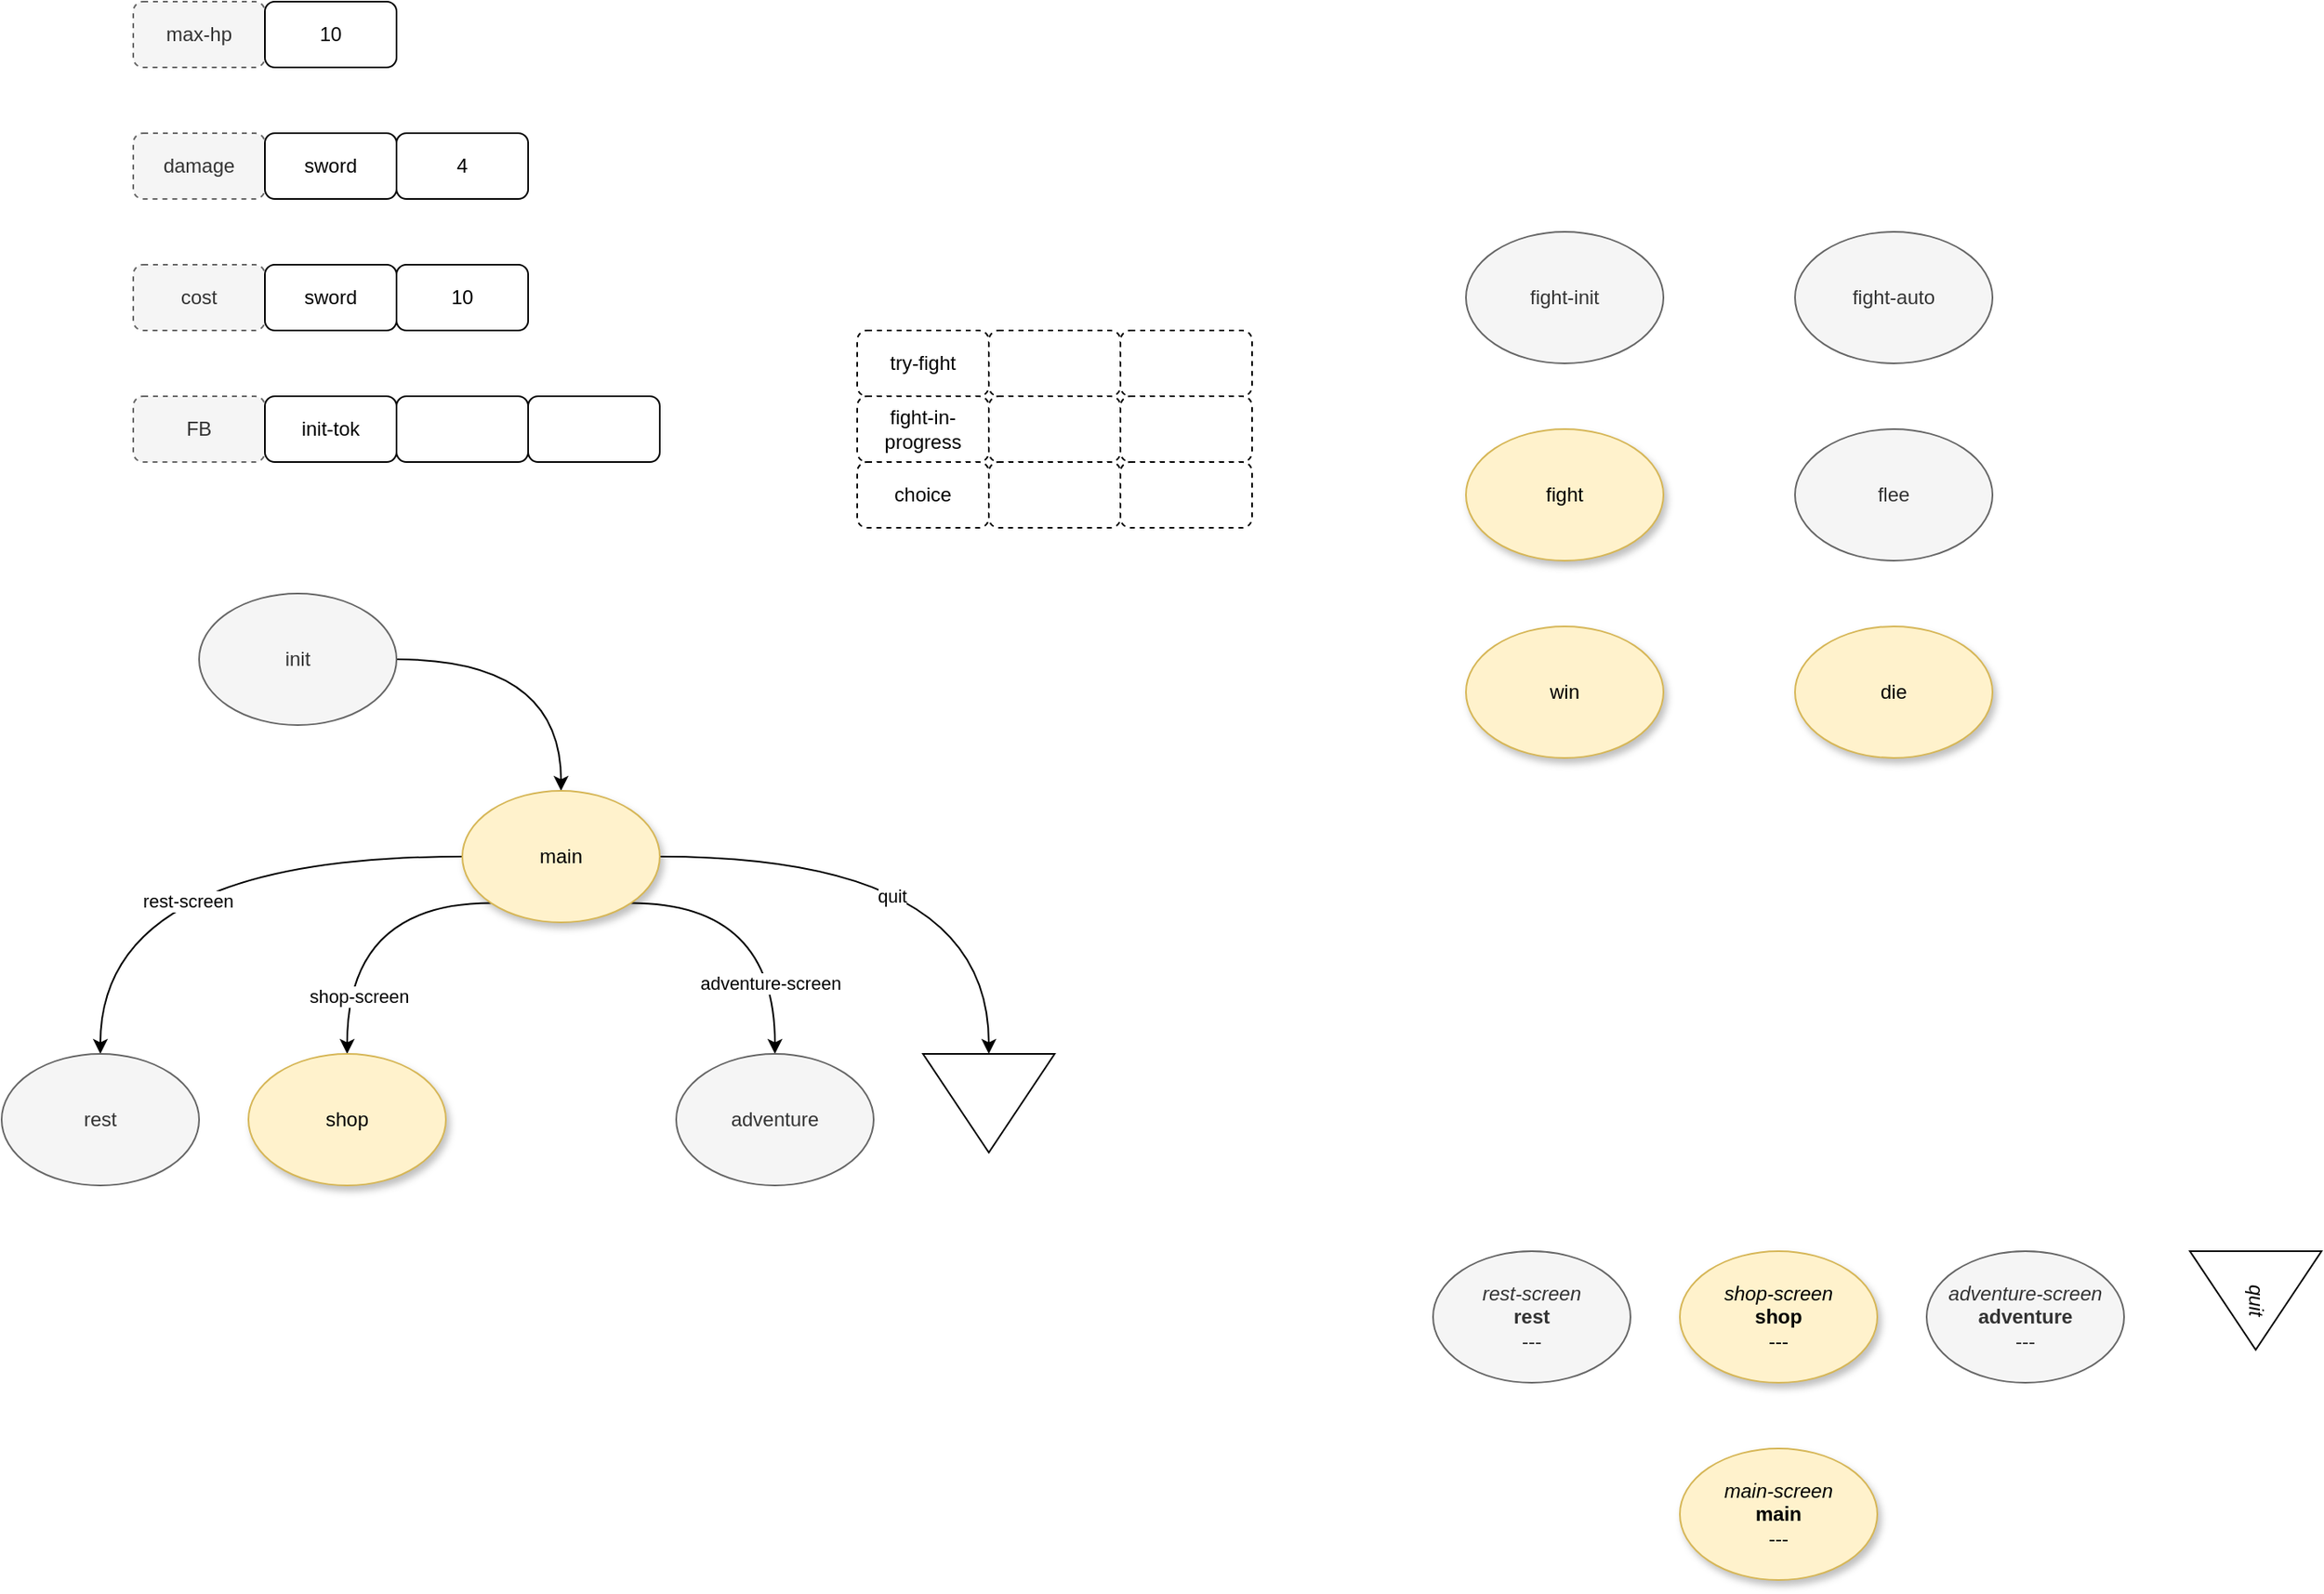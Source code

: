 <mxfile version="22.1.11" type="device">
  <diagram name="Page-1" id="kYCoObolUsDS17x6vWyr">
    <mxGraphModel dx="1489" dy="1364" grid="1" gridSize="10" guides="1" tooltips="1" connect="1" arrows="1" fold="1" page="1" pageScale="1" pageWidth="850" pageHeight="1100" math="0" shadow="0">
      <root>
        <mxCell id="0" />
        <mxCell id="1" parent="0" />
        <mxCell id="eRDDxc50sSVSgVg4yxeV-1" value="max-hp" style="rounded=1;whiteSpace=wrap;html=1;dashed=1;fillColor=#f5f5f5;fontColor=#333333;strokeColor=#666666;" parent="1" vertex="1">
          <mxGeometry x="80" y="80" width="80" height="40" as="geometry" />
        </mxCell>
        <mxCell id="eRDDxc50sSVSgVg4yxeV-2" value="10" style="rounded=1;whiteSpace=wrap;html=1;" parent="1" vertex="1">
          <mxGeometry x="160" y="80" width="80" height="40" as="geometry" />
        </mxCell>
        <mxCell id="eRDDxc50sSVSgVg4yxeV-3" value="damage" style="rounded=1;whiteSpace=wrap;html=1;dashed=1;fillColor=#f5f5f5;fontColor=#333333;strokeColor=#666666;" parent="1" vertex="1">
          <mxGeometry x="80" y="160" width="80" height="40" as="geometry" />
        </mxCell>
        <mxCell id="eRDDxc50sSVSgVg4yxeV-4" value="sword" style="rounded=1;whiteSpace=wrap;html=1;" parent="1" vertex="1">
          <mxGeometry x="160" y="160" width="80" height="40" as="geometry" />
        </mxCell>
        <mxCell id="eRDDxc50sSVSgVg4yxeV-5" value="4" style="rounded=1;whiteSpace=wrap;html=1;" parent="1" vertex="1">
          <mxGeometry x="240" y="160" width="80" height="40" as="geometry" />
        </mxCell>
        <mxCell id="eRDDxc50sSVSgVg4yxeV-6" value="cost" style="rounded=1;whiteSpace=wrap;html=1;dashed=1;fillColor=#f5f5f5;fontColor=#333333;strokeColor=#666666;" parent="1" vertex="1">
          <mxGeometry x="80" y="240" width="80" height="40" as="geometry" />
        </mxCell>
        <mxCell id="eRDDxc50sSVSgVg4yxeV-7" value="sword" style="rounded=1;whiteSpace=wrap;html=1;" parent="1" vertex="1">
          <mxGeometry x="160" y="240" width="80" height="40" as="geometry" />
        </mxCell>
        <mxCell id="eRDDxc50sSVSgVg4yxeV-8" value="10" style="rounded=1;whiteSpace=wrap;html=1;" parent="1" vertex="1">
          <mxGeometry x="240" y="240" width="80" height="40" as="geometry" />
        </mxCell>
        <mxCell id="0PxDAu5VYPCIFjxEA3yo-1" value="FB" style="rounded=1;whiteSpace=wrap;html=1;dashed=1;fillColor=#f5f5f5;fontColor=#333333;strokeColor=#666666;" vertex="1" parent="1">
          <mxGeometry x="80" y="320" width="80" height="40" as="geometry" />
        </mxCell>
        <mxCell id="0PxDAu5VYPCIFjxEA3yo-2" value="init-tok" style="rounded=1;whiteSpace=wrap;html=1;" vertex="1" parent="1">
          <mxGeometry x="160" y="320" width="80" height="40" as="geometry" />
        </mxCell>
        <mxCell id="0PxDAu5VYPCIFjxEA3yo-3" value="" style="rounded=1;whiteSpace=wrap;html=1;" vertex="1" parent="1">
          <mxGeometry x="240" y="320" width="80" height="40" as="geometry" />
        </mxCell>
        <mxCell id="0PxDAu5VYPCIFjxEA3yo-4" value="" style="rounded=1;whiteSpace=wrap;html=1;" vertex="1" parent="1">
          <mxGeometry x="320" y="320" width="80" height="40" as="geometry" />
        </mxCell>
        <mxCell id="0PxDAu5VYPCIFjxEA3yo-41" style="edgeStyle=orthogonalEdgeStyle;orthogonalLoop=1;jettySize=auto;html=1;exitX=1;exitY=0.5;exitDx=0;exitDy=0;entryX=0.5;entryY=0;entryDx=0;entryDy=0;curved=1;" edge="1" parent="1" source="0PxDAu5VYPCIFjxEA3yo-5" target="0PxDAu5VYPCIFjxEA3yo-6">
          <mxGeometry relative="1" as="geometry" />
        </mxCell>
        <mxCell id="0PxDAu5VYPCIFjxEA3yo-5" value="init" style="ellipse;whiteSpace=wrap;html=1;fillColor=#f5f5f5;fontColor=#333333;strokeColor=#666666;" vertex="1" parent="1">
          <mxGeometry x="120" y="440" width="120" height="80" as="geometry" />
        </mxCell>
        <mxCell id="0PxDAu5VYPCIFjxEA3yo-44" style="edgeStyle=orthogonalEdgeStyle;orthogonalLoop=1;jettySize=auto;html=1;exitX=0;exitY=0.5;exitDx=0;exitDy=0;entryX=0.5;entryY=0;entryDx=0;entryDy=0;curved=1;" edge="1" parent="1" source="0PxDAu5VYPCIFjxEA3yo-6" target="0PxDAu5VYPCIFjxEA3yo-31">
          <mxGeometry relative="1" as="geometry" />
        </mxCell>
        <mxCell id="0PxDAu5VYPCIFjxEA3yo-57" value="rest-screen" style="edgeLabel;html=1;align=center;verticalAlign=middle;resizable=0;points=[];fontSize=11;fontFamily=Helvetica;fontColor=default;" vertex="1" connectable="0" parent="0PxDAu5VYPCIFjxEA3yo-44">
          <mxGeometry x="-0.018" y="27" relative="1" as="geometry">
            <mxPoint as="offset" />
          </mxGeometry>
        </mxCell>
        <mxCell id="0PxDAu5VYPCIFjxEA3yo-45" style="edgeStyle=orthogonalEdgeStyle;shape=connector;curved=1;rounded=1;orthogonalLoop=1;jettySize=auto;html=1;exitX=1;exitY=0.5;exitDx=0;exitDy=0;entryX=0;entryY=0.5;entryDx=0;entryDy=0;labelBackgroundColor=default;strokeColor=default;align=center;verticalAlign=middle;fontFamily=Helvetica;fontSize=11;fontColor=default;endArrow=classic;" edge="1" parent="1" source="0PxDAu5VYPCIFjxEA3yo-6" target="0PxDAu5VYPCIFjxEA3yo-43">
          <mxGeometry relative="1" as="geometry" />
        </mxCell>
        <mxCell id="0PxDAu5VYPCIFjxEA3yo-60" value="quit" style="edgeLabel;html=1;align=center;verticalAlign=middle;resizable=0;points=[];fontSize=11;fontFamily=Helvetica;fontColor=default;" vertex="1" connectable="0" parent="0PxDAu5VYPCIFjxEA3yo-45">
          <mxGeometry x="-0.119" y="-24" relative="1" as="geometry">
            <mxPoint as="offset" />
          </mxGeometry>
        </mxCell>
        <mxCell id="0PxDAu5VYPCIFjxEA3yo-46" style="edgeStyle=orthogonalEdgeStyle;shape=connector;curved=1;rounded=1;orthogonalLoop=1;jettySize=auto;html=1;exitX=0;exitY=1;exitDx=0;exitDy=0;entryX=0.5;entryY=0;entryDx=0;entryDy=0;labelBackgroundColor=default;strokeColor=default;align=center;verticalAlign=middle;fontFamily=Helvetica;fontSize=11;fontColor=default;endArrow=classic;" edge="1" parent="1" source="0PxDAu5VYPCIFjxEA3yo-6" target="0PxDAu5VYPCIFjxEA3yo-32">
          <mxGeometry relative="1" as="geometry" />
        </mxCell>
        <mxCell id="0PxDAu5VYPCIFjxEA3yo-58" value="shop-screen" style="edgeLabel;html=1;align=center;verticalAlign=middle;resizable=0;points=[];fontSize=11;fontFamily=Helvetica;fontColor=default;" vertex="1" connectable="0" parent="0PxDAu5VYPCIFjxEA3yo-46">
          <mxGeometry x="0.61" y="7" relative="1" as="geometry">
            <mxPoint as="offset" />
          </mxGeometry>
        </mxCell>
        <mxCell id="0PxDAu5VYPCIFjxEA3yo-47" style="edgeStyle=orthogonalEdgeStyle;shape=connector;curved=1;rounded=1;orthogonalLoop=1;jettySize=auto;html=1;exitX=1;exitY=1;exitDx=0;exitDy=0;entryX=0.5;entryY=0;entryDx=0;entryDy=0;labelBackgroundColor=default;strokeColor=default;align=center;verticalAlign=middle;fontFamily=Helvetica;fontSize=11;fontColor=default;endArrow=classic;" edge="1" parent="1" source="0PxDAu5VYPCIFjxEA3yo-6" target="0PxDAu5VYPCIFjxEA3yo-34">
          <mxGeometry relative="1" as="geometry" />
        </mxCell>
        <mxCell id="0PxDAu5VYPCIFjxEA3yo-59" value="adventure-screen" style="edgeLabel;html=1;align=center;verticalAlign=middle;resizable=0;points=[];fontSize=11;fontFamily=Helvetica;fontColor=default;" vertex="1" connectable="0" parent="0PxDAu5VYPCIFjxEA3yo-47">
          <mxGeometry x="0.52" y="-3" relative="1" as="geometry">
            <mxPoint as="offset" />
          </mxGeometry>
        </mxCell>
        <mxCell id="0PxDAu5VYPCIFjxEA3yo-6" value="main" style="ellipse;whiteSpace=wrap;html=1;shadow=1;fillColor=#fff2cc;strokeColor=#d6b656;" vertex="1" parent="1">
          <mxGeometry x="280" y="560" width="120" height="80" as="geometry" />
        </mxCell>
        <mxCell id="0PxDAu5VYPCIFjxEA3yo-12" value="try-fight" style="rounded=1;whiteSpace=wrap;html=1;dashed=1;" vertex="1" parent="1">
          <mxGeometry x="520" y="280" width="80" height="40" as="geometry" />
        </mxCell>
        <mxCell id="0PxDAu5VYPCIFjxEA3yo-13" value="" style="rounded=1;whiteSpace=wrap;html=1;dashed=1;" vertex="1" parent="1">
          <mxGeometry x="600" y="280" width="80" height="40" as="geometry" />
        </mxCell>
        <mxCell id="0PxDAu5VYPCIFjxEA3yo-14" value="" style="rounded=1;whiteSpace=wrap;html=1;dashed=1;" vertex="1" parent="1">
          <mxGeometry x="680" y="280" width="80" height="40" as="geometry" />
        </mxCell>
        <mxCell id="0PxDAu5VYPCIFjxEA3yo-15" value="fight-in-progress" style="rounded=1;whiteSpace=wrap;html=1;dashed=1;" vertex="1" parent="1">
          <mxGeometry x="520" y="320" width="80" height="40" as="geometry" />
        </mxCell>
        <mxCell id="0PxDAu5VYPCIFjxEA3yo-16" value="" style="rounded=1;whiteSpace=wrap;html=1;dashed=1;" vertex="1" parent="1">
          <mxGeometry x="600" y="320" width="80" height="40" as="geometry" />
        </mxCell>
        <mxCell id="0PxDAu5VYPCIFjxEA3yo-17" value="" style="rounded=1;whiteSpace=wrap;html=1;dashed=1;" vertex="1" parent="1">
          <mxGeometry x="680" y="320" width="80" height="40" as="geometry" />
        </mxCell>
        <mxCell id="0PxDAu5VYPCIFjxEA3yo-19" value="choice" style="rounded=1;whiteSpace=wrap;html=1;dashed=1;" vertex="1" parent="1">
          <mxGeometry x="520" y="360" width="80" height="40" as="geometry" />
        </mxCell>
        <mxCell id="0PxDAu5VYPCIFjxEA3yo-20" value="" style="rounded=1;whiteSpace=wrap;html=1;dashed=1;" vertex="1" parent="1">
          <mxGeometry x="600" y="360" width="80" height="40" as="geometry" />
        </mxCell>
        <mxCell id="0PxDAu5VYPCIFjxEA3yo-21" value="" style="rounded=1;whiteSpace=wrap;html=1;dashed=1;" vertex="1" parent="1">
          <mxGeometry x="680" y="360" width="80" height="40" as="geometry" />
        </mxCell>
        <mxCell id="0PxDAu5VYPCIFjxEA3yo-31" value="rest" style="ellipse;whiteSpace=wrap;html=1;fillColor=#f5f5f5;fontColor=#333333;strokeColor=#666666;" vertex="1" parent="1">
          <mxGeometry y="720" width="120" height="80" as="geometry" />
        </mxCell>
        <mxCell id="0PxDAu5VYPCIFjxEA3yo-32" value="shop" style="ellipse;whiteSpace=wrap;html=1;shadow=1;fillColor=#fff2cc;strokeColor=#d6b656;" vertex="1" parent="1">
          <mxGeometry x="150" y="720" width="120" height="80" as="geometry" />
        </mxCell>
        <mxCell id="0PxDAu5VYPCIFjxEA3yo-34" value="adventure" style="ellipse;whiteSpace=wrap;html=1;fillColor=#f5f5f5;fontColor=#333333;strokeColor=#666666;" vertex="1" parent="1">
          <mxGeometry x="410" y="720" width="120" height="80" as="geometry" />
        </mxCell>
        <mxCell id="0PxDAu5VYPCIFjxEA3yo-35" value="fight-init" style="ellipse;whiteSpace=wrap;html=1;fillColor=#f5f5f5;fontColor=#333333;strokeColor=#666666;" vertex="1" parent="1">
          <mxGeometry x="890" y="220" width="120" height="80" as="geometry" />
        </mxCell>
        <mxCell id="0PxDAu5VYPCIFjxEA3yo-36" value="fight-auto" style="ellipse;whiteSpace=wrap;html=1;fillColor=#f5f5f5;fontColor=#333333;strokeColor=#666666;" vertex="1" parent="1">
          <mxGeometry x="1090" y="220" width="120" height="80" as="geometry" />
        </mxCell>
        <mxCell id="0PxDAu5VYPCIFjxEA3yo-37" value="fight" style="ellipse;whiteSpace=wrap;html=1;shadow=1;fillColor=#fff2cc;strokeColor=#d6b656;" vertex="1" parent="1">
          <mxGeometry x="890" y="340" width="120" height="80" as="geometry" />
        </mxCell>
        <mxCell id="0PxDAu5VYPCIFjxEA3yo-38" value="flee" style="ellipse;whiteSpace=wrap;html=1;fillColor=#f5f5f5;fontColor=#333333;strokeColor=#666666;" vertex="1" parent="1">
          <mxGeometry x="1090" y="340" width="120" height="80" as="geometry" />
        </mxCell>
        <mxCell id="0PxDAu5VYPCIFjxEA3yo-39" value="win" style="ellipse;whiteSpace=wrap;html=1;shadow=1;fillColor=#fff2cc;strokeColor=#d6b656;" vertex="1" parent="1">
          <mxGeometry x="890" y="460" width="120" height="80" as="geometry" />
        </mxCell>
        <mxCell id="0PxDAu5VYPCIFjxEA3yo-40" value="die" style="ellipse;whiteSpace=wrap;html=1;shadow=1;fillColor=#fff2cc;strokeColor=#d6b656;" vertex="1" parent="1">
          <mxGeometry x="1090" y="460" width="120" height="80" as="geometry" />
        </mxCell>
        <mxCell id="0PxDAu5VYPCIFjxEA3yo-43" value="" style="triangle;whiteSpace=wrap;html=1;rotation=90;" vertex="1" parent="1">
          <mxGeometry x="570" y="710" width="60" height="80" as="geometry" />
        </mxCell>
        <mxCell id="0PxDAu5VYPCIFjxEA3yo-61" value="&lt;i&gt;rest-screen&lt;br&gt;&lt;/i&gt;&lt;b&gt;rest&lt;br&gt;&lt;/b&gt;---" style="ellipse;whiteSpace=wrap;html=1;fillColor=#f5f5f5;fontColor=#333333;strokeColor=#666666;" vertex="1" parent="1">
          <mxGeometry x="870" y="840" width="120" height="80" as="geometry" />
        </mxCell>
        <mxCell id="0PxDAu5VYPCIFjxEA3yo-62" value="&lt;i&gt;shop-screen&lt;br&gt;&lt;/i&gt;&lt;b&gt;shop&lt;/b&gt;&lt;br&gt;---" style="ellipse;whiteSpace=wrap;html=1;shadow=1;fillColor=#fff2cc;strokeColor=#d6b656;" vertex="1" parent="1">
          <mxGeometry x="1020" y="840" width="120" height="80" as="geometry" />
        </mxCell>
        <mxCell id="0PxDAu5VYPCIFjxEA3yo-63" value="&lt;i&gt;adventure-screen&lt;br&gt;&lt;/i&gt;&lt;b&gt;adventure&lt;br&gt;&lt;/b&gt;---" style="ellipse;whiteSpace=wrap;html=1;fillColor=#f5f5f5;fontColor=#333333;strokeColor=#666666;" vertex="1" parent="1">
          <mxGeometry x="1170" y="840" width="120" height="80" as="geometry" />
        </mxCell>
        <mxCell id="0PxDAu5VYPCIFjxEA3yo-64" value="&lt;i style=&quot;&quot;&gt;quit&lt;/i&gt;" style="triangle;whiteSpace=wrap;html=1;rotation=90;" vertex="1" parent="1">
          <mxGeometry x="1340" y="830" width="60" height="80" as="geometry" />
        </mxCell>
        <mxCell id="0PxDAu5VYPCIFjxEA3yo-66" value="&lt;i&gt;main-screen&lt;br&gt;&lt;/i&gt;&lt;b&gt;main&lt;/b&gt;&lt;br&gt;---" style="ellipse;whiteSpace=wrap;html=1;shadow=1;fillColor=#fff2cc;strokeColor=#d6b656;" vertex="1" parent="1">
          <mxGeometry x="1020" y="960" width="120" height="80" as="geometry" />
        </mxCell>
      </root>
    </mxGraphModel>
  </diagram>
</mxfile>
